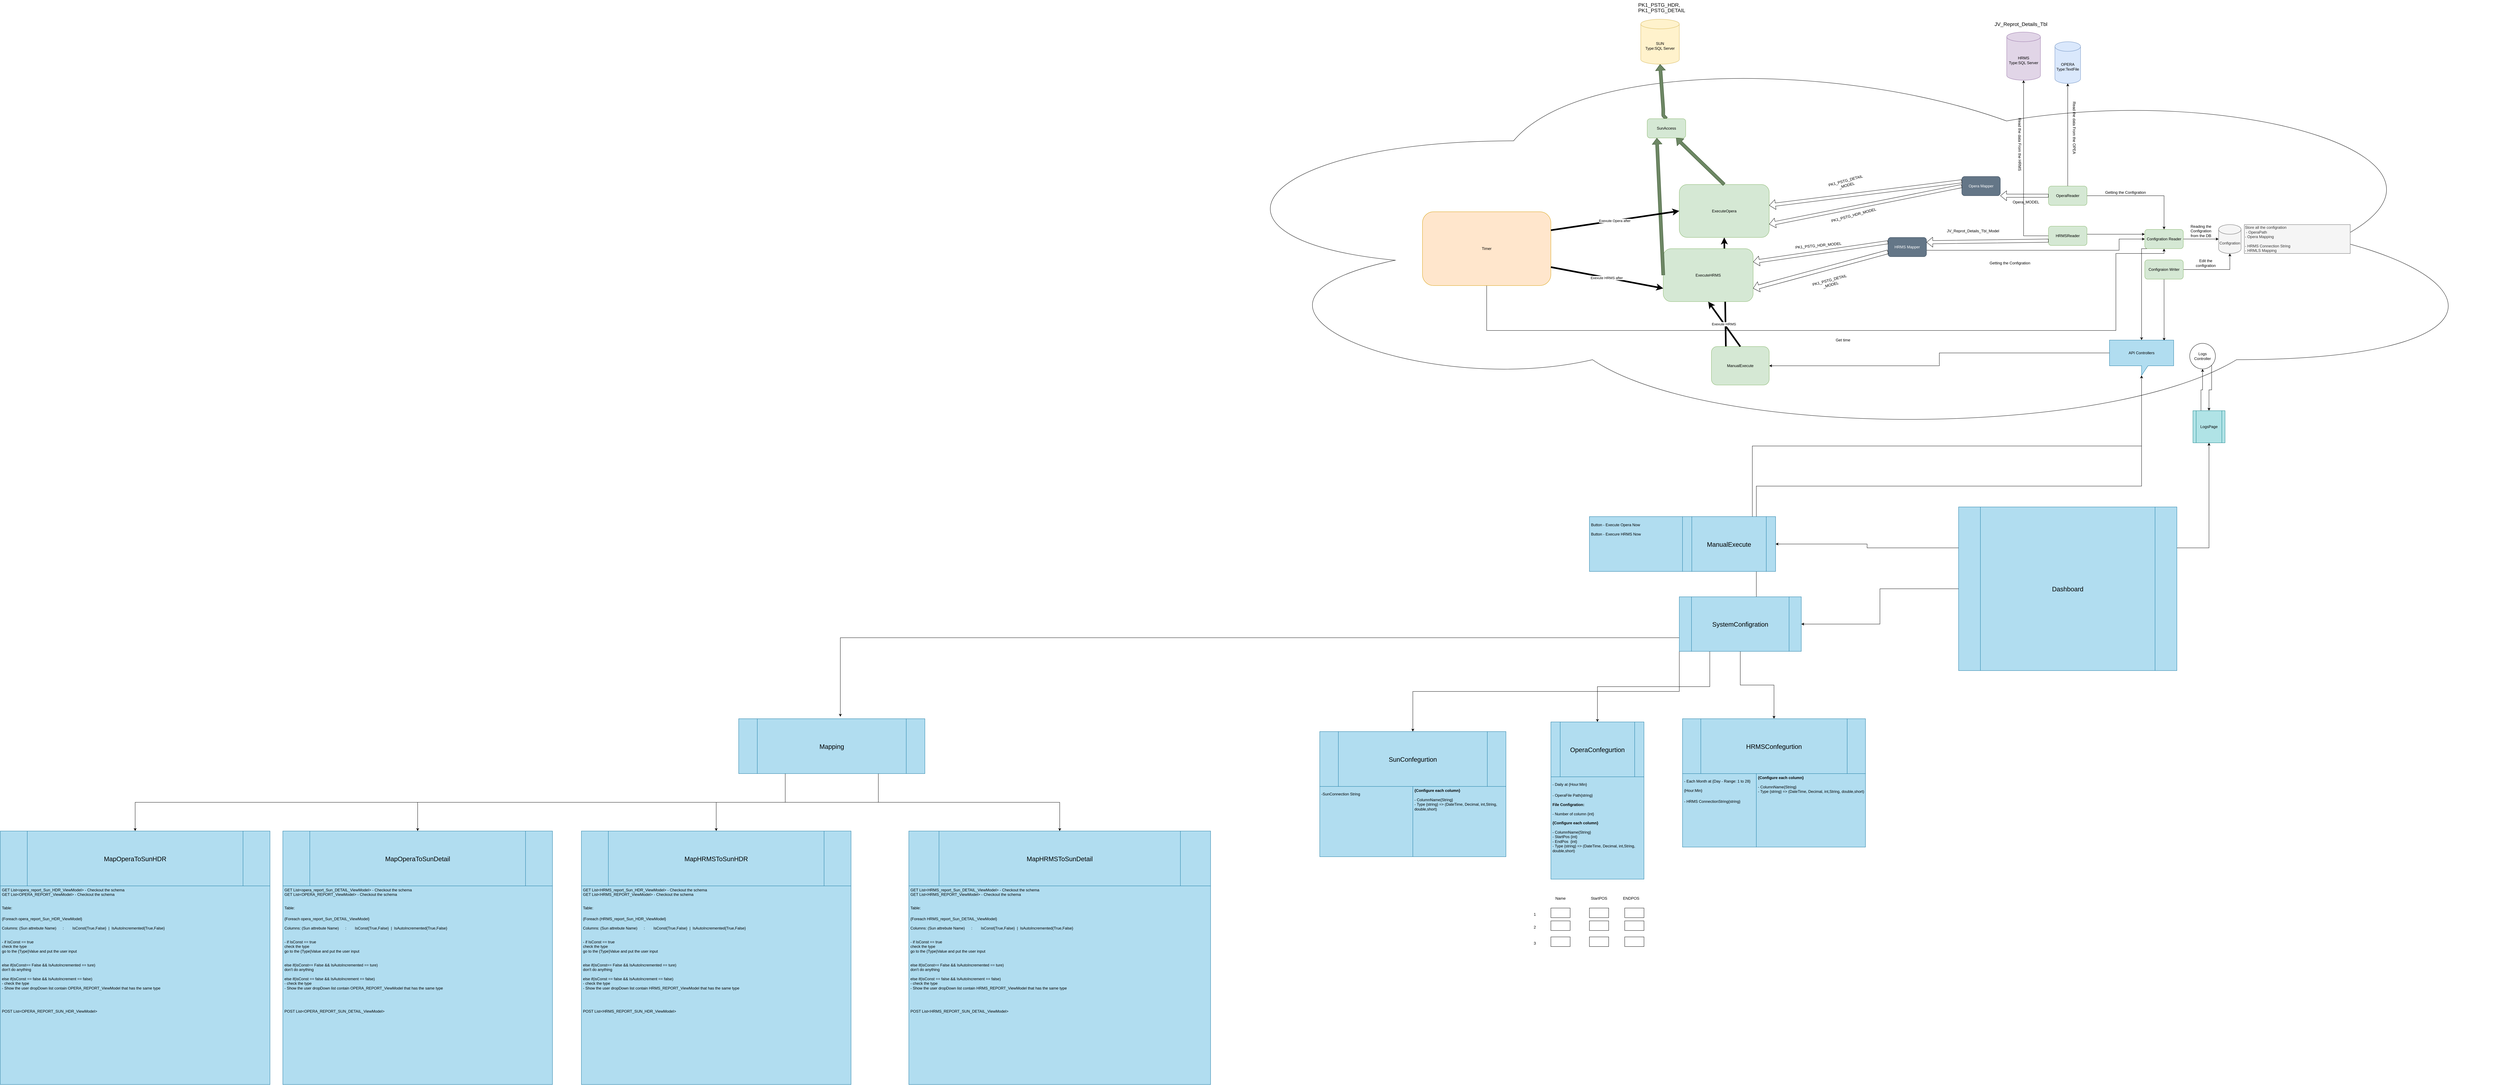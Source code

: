 <mxfile version="14.5.1" type="device"><diagram id="SkZ8xKbfMHvKanueeey8" name="Page-1"><mxGraphModel dx="11422" dy="5862" grid="1" gridSize="10" guides="1" tooltips="1" connect="1" arrows="1" fold="1" page="1" pageScale="1" pageWidth="5000" pageHeight="5000" math="0" shadow="0"><root><mxCell id="0"/><mxCell id="1" parent="0"/><mxCell id="gyoFnCKfVferiqmTyNsm-29" value="" style="ellipse;shape=cloud;whiteSpace=wrap;html=1;" parent="1" vertex="1"><mxGeometry x="-2150" y="-861" width="4095" height="1240" as="geometry"/></mxCell><mxCell id="gyoFnCKfVferiqmTyNsm-30" value="" style="endArrow=classic;html=1;strokeWidth=5;entryX=0.5;entryY=1;entryDx=0;entryDy=0;exitX=0.25;exitY=0;exitDx=0;exitDy=0;" parent="1" source="gyoFnCKfVferiqmTyNsm-91" target="gyoFnCKfVferiqmTyNsm-79" edge="1"><mxGeometry relative="1" as="geometry"><mxPoint x="-510" y="170" as="sourcePoint"/><mxPoint x="-560" y="30" as="targetPoint"/></mxGeometry></mxCell><mxCell id="gyoFnCKfVferiqmTyNsm-31" value="Exexute HRMS&amp;nbsp;" style="edgeLabel;resizable=0;html=1;align=center;verticalAlign=middle;" parent="gyoFnCKfVferiqmTyNsm-30" connectable="0" vertex="1"><mxGeometry relative="1" as="geometry"/></mxCell><mxCell id="gyoFnCKfVferiqmTyNsm-32" value="SUN&lt;br&gt;Type:SQL Server" style="shape=cylinder3;whiteSpace=wrap;html=1;boundedLbl=1;backgroundOutline=1;size=15;fillColor=#fff2cc;strokeColor=#d6b656;" parent="1" vertex="1"><mxGeometry x="-730" y="-930" width="120" height="140" as="geometry"/></mxCell><mxCell id="gyoFnCKfVferiqmTyNsm-33" value="OPERA&lt;br&gt;&lt;div style=&quot;text-align: left&quot;&gt;&lt;span&gt;Type:TextFile&lt;/span&gt;&lt;/div&gt;" style="shape=cylinder3;whiteSpace=wrap;html=1;boundedLbl=1;backgroundOutline=1;size=15;fillColor=#dae8fc;strokeColor=#6c8ebf;" parent="1" vertex="1"><mxGeometry x="560" y="-860" width="80" height="130" as="geometry"/></mxCell><mxCell id="gyoFnCKfVferiqmTyNsm-34" value="HRMS&lt;br&gt;&lt;div&gt;&lt;span&gt;Type:SQL Server&lt;/span&gt;&lt;/div&gt;" style="shape=cylinder3;whiteSpace=wrap;html=1;boundedLbl=1;backgroundOutline=1;size=15;fillColor=#e1d5e7;strokeColor=#9673a6;" parent="1" vertex="1"><mxGeometry x="410" y="-890" width="105" height="150" as="geometry"/></mxCell><mxCell id="gyoFnCKfVferiqmTyNsm-35" value="Configration" style="shape=cylinder3;whiteSpace=wrap;html=1;boundedLbl=1;backgroundOutline=1;size=15;fillColor=#f5f5f5;strokeColor=#666666;fontColor=#333333;" parent="1" vertex="1"><mxGeometry x="1070" y="-290" width="70" height="90" as="geometry"/></mxCell><mxCell id="gyoFnCKfVferiqmTyNsm-36" value="Store all the configration&lt;br&gt;&amp;nbsp;- OperaPath&lt;br&gt;- Opera Mapping&lt;br&gt;&lt;br&gt;- HRMS Connection String&lt;br&gt;- HRMLS Mapping&lt;br&gt;" style="text;html=1;strokeColor=#666666;fillColor=#f5f5f5;align=left;verticalAlign=middle;whiteSpace=wrap;rounded=0;fontColor=#333333;" parent="1" vertex="1"><mxGeometry x="1150" y="-290" width="330" height="90" as="geometry"/></mxCell><mxCell id="gyoFnCKfVferiqmTyNsm-37" value="Read the data From the OPEA&amp;nbsp;" style="text;html=1;strokeColor=none;fillColor=none;align=center;verticalAlign=middle;whiteSpace=wrap;rounded=0;rotation=90;" parent="1" vertex="1"><mxGeometry x="530" y="-600" width="180" height="20" as="geometry"/></mxCell><mxCell id="gyoFnCKfVferiqmTyNsm-38" value="Read the data From the HRMS" style="text;html=1;strokeColor=none;fillColor=none;align=center;verticalAlign=middle;whiteSpace=wrap;rounded=0;rotation=90;" parent="1" vertex="1"><mxGeometry x="310" y="-550" width="280" height="20" as="geometry"/></mxCell><mxCell id="gyoFnCKfVferiqmTyNsm-39" style="edgeStyle=orthogonalEdgeStyle;rounded=0;orthogonalLoop=1;jettySize=auto;html=1;exitX=0;exitY=0.5;exitDx=0;exitDy=0;" parent="1" source="gyoFnCKfVferiqmTyNsm-41" target="gyoFnCKfVferiqmTyNsm-33" edge="1"><mxGeometry relative="1" as="geometry"><Array as="points"><mxPoint x="540" y="-360"/></Array></mxGeometry></mxCell><mxCell id="gyoFnCKfVferiqmTyNsm-40" style="edgeStyle=orthogonalEdgeStyle;rounded=0;orthogonalLoop=1;jettySize=auto;html=1;exitX=1;exitY=0.5;exitDx=0;exitDy=0;" parent="1" source="gyoFnCKfVferiqmTyNsm-41" target="gyoFnCKfVferiqmTyNsm-45" edge="1"><mxGeometry relative="1" as="geometry"/></mxCell><mxCell id="gyoFnCKfVferiqmTyNsm-41" value="OperaReader" style="rounded=1;whiteSpace=wrap;html=1;fillColor=#d5e8d4;strokeColor=#82b366;" parent="1" vertex="1"><mxGeometry x="540" y="-410" width="120" height="60" as="geometry"/></mxCell><mxCell id="gyoFnCKfVferiqmTyNsm-42" value="Getting the Configration" style="text;html=1;strokeColor=none;fillColor=none;align=center;verticalAlign=middle;whiteSpace=wrap;rounded=0;" parent="1" vertex="1"><mxGeometry x="660" y="-400" width="240" height="20" as="geometry"/></mxCell><mxCell id="gyoFnCKfVferiqmTyNsm-43" style="edgeStyle=orthogonalEdgeStyle;rounded=0;orthogonalLoop=1;jettySize=auto;html=1;exitX=1;exitY=0.5;exitDx=0;exitDy=0;" parent="1" source="gyoFnCKfVferiqmTyNsm-45" target="gyoFnCKfVferiqmTyNsm-35" edge="1"><mxGeometry relative="1" as="geometry"/></mxCell><mxCell id="gyoFnCKfVferiqmTyNsm-44" style="edgeStyle=orthogonalEdgeStyle;rounded=0;orthogonalLoop=1;jettySize=auto;html=1;exitX=0.5;exitY=1;exitDx=0;exitDy=0;entryX=0.5;entryY=0;entryDx=0;entryDy=0;entryPerimeter=0;" parent="1" source="gyoFnCKfVferiqmTyNsm-45" target="gyoFnCKfVferiqmTyNsm-72" edge="1"><mxGeometry relative="1" as="geometry"><Array as="points"><mxPoint x="830" y="-215"/></Array></mxGeometry></mxCell><mxCell id="gyoFnCKfVferiqmTyNsm-45" value="Configration Reader" style="rounded=1;whiteSpace=wrap;html=1;fillColor=#d5e8d4;strokeColor=#82b366;" parent="1" vertex="1"><mxGeometry x="840" y="-275" width="120" height="60" as="geometry"/></mxCell><mxCell id="gyoFnCKfVferiqmTyNsm-46" value="Reading the Configration from the DB" style="text;html=1;strokeColor=none;fillColor=none;align=center;verticalAlign=middle;whiteSpace=wrap;rounded=0;" parent="1" vertex="1"><mxGeometry x="980" y="-280" width="70" height="20" as="geometry"/></mxCell><mxCell id="gyoFnCKfVferiqmTyNsm-47" style="edgeStyle=orthogonalEdgeStyle;rounded=0;orthogonalLoop=1;jettySize=auto;html=1;exitX=1;exitY=0.5;exitDx=0;exitDy=0;entryX=0.5;entryY=1;entryDx=0;entryDy=0;entryPerimeter=0;" parent="1" source="gyoFnCKfVferiqmTyNsm-49" target="gyoFnCKfVferiqmTyNsm-35" edge="1"><mxGeometry relative="1" as="geometry"/></mxCell><mxCell id="gyoFnCKfVferiqmTyNsm-48" style="edgeStyle=none;rounded=0;orthogonalLoop=1;jettySize=auto;html=1;exitX=0.5;exitY=1;exitDx=0;exitDy=0;entryX=0.851;entryY=0.017;entryDx=0;entryDy=0;entryPerimeter=0;" parent="1" source="gyoFnCKfVferiqmTyNsm-49" target="gyoFnCKfVferiqmTyNsm-72" edge="1"><mxGeometry relative="1" as="geometry"/></mxCell><mxCell id="gyoFnCKfVferiqmTyNsm-49" value="Configraion Writer" style="rounded=1;whiteSpace=wrap;html=1;fillColor=#d5e8d4;strokeColor=#82b366;" parent="1" vertex="1"><mxGeometry x="840" y="-180" width="120" height="60" as="geometry"/></mxCell><mxCell id="gyoFnCKfVferiqmTyNsm-50" value="Edit the configration" style="text;html=1;strokeColor=none;fillColor=none;align=center;verticalAlign=middle;whiteSpace=wrap;rounded=0;" parent="1" vertex="1"><mxGeometry x="1010" y="-180" width="40" height="20" as="geometry"/></mxCell><mxCell id="gyoFnCKfVferiqmTyNsm-51" style="edgeStyle=orthogonalEdgeStyle;rounded=0;orthogonalLoop=1;jettySize=auto;html=1;exitX=1;exitY=0.5;exitDx=0;exitDy=0;entryX=0;entryY=0.25;entryDx=0;entryDy=0;" parent="1" source="gyoFnCKfVferiqmTyNsm-53" target="gyoFnCKfVferiqmTyNsm-45" edge="1"><mxGeometry relative="1" as="geometry"><Array as="points"><mxPoint x="660" y="-260"/></Array></mxGeometry></mxCell><mxCell id="gyoFnCKfVferiqmTyNsm-52" style="edgeStyle=orthogonalEdgeStyle;rounded=0;orthogonalLoop=1;jettySize=auto;html=1;exitX=0;exitY=0.5;exitDx=0;exitDy=0;" parent="1" source="gyoFnCKfVferiqmTyNsm-53" target="gyoFnCKfVferiqmTyNsm-34" edge="1"><mxGeometry relative="1" as="geometry"/></mxCell><mxCell id="gyoFnCKfVferiqmTyNsm-53" value="HRMSReader" style="rounded=1;whiteSpace=wrap;html=1;fillColor=#d5e8d4;strokeColor=#82b366;" parent="1" vertex="1"><mxGeometry x="540" y="-285" width="120" height="60" as="geometry"/></mxCell><mxCell id="gyoFnCKfVferiqmTyNsm-54" value="" style="shape=flexArrow;endArrow=classic;html=1;exitX=0;exitY=0.75;exitDx=0;exitDy=0;entryX=1;entryY=0.25;entryDx=0;entryDy=0;" parent="1" source="gyoFnCKfVferiqmTyNsm-53" target="gyoFnCKfVferiqmTyNsm-56" edge="1"><mxGeometry width="50" height="50" relative="1" as="geometry"><mxPoint x="640" y="-20" as="sourcePoint"/><mxPoint x="290" y="-150" as="targetPoint"/></mxGeometry></mxCell><mxCell id="gyoFnCKfVferiqmTyNsm-55" style="edgeStyle=orthogonalEdgeStyle;rounded=0;orthogonalLoop=1;jettySize=auto;html=1;exitX=1;exitY=0.5;exitDx=0;exitDy=0;entryX=0;entryY=0.5;entryDx=0;entryDy=0;" parent="1" source="gyoFnCKfVferiqmTyNsm-56" target="gyoFnCKfVferiqmTyNsm-45" edge="1"><mxGeometry relative="1" as="geometry"><Array as="points"><mxPoint x="160" y="-210"/><mxPoint x="760" y="-210"/><mxPoint x="760" y="-245"/></Array></mxGeometry></mxCell><mxCell id="gyoFnCKfVferiqmTyNsm-56" value="HRMS Mapper" style="rounded=1;whiteSpace=wrap;html=1;fillColor=#647687;strokeColor=#314354;fontColor=#ffffff;" parent="1" vertex="1"><mxGeometry x="40" y="-250" width="120" height="60" as="geometry"/></mxCell><mxCell id="gyoFnCKfVferiqmTyNsm-57" value="" style="shape=flexArrow;endArrow=classic;html=1;exitX=0;exitY=0.5;exitDx=0;exitDy=0;entryX=1;entryY=1;entryDx=0;entryDy=0;" parent="1" source="gyoFnCKfVferiqmTyNsm-41" target="gyoFnCKfVferiqmTyNsm-64" edge="1"><mxGeometry width="50" height="50" relative="1" as="geometry"><mxPoint x="370" y="-70" as="sourcePoint"/><mxPoint x="390" y="-680" as="targetPoint"/></mxGeometry></mxCell><mxCell id="gyoFnCKfVferiqmTyNsm-58" value="&lt;span style=&quot;line-height: 107% ; font-family: &amp;#34;calibri&amp;#34; , sans-serif&quot;&gt;&lt;font style=&quot;font-size: 12px&quot;&gt;JV_Reprot_Details_Tbl_Model&lt;/font&gt;&lt;/span&gt;" style="text;html=1;strokeColor=none;fillColor=none;align=center;verticalAlign=middle;whiteSpace=wrap;rounded=0;rotation=0;" parent="1" vertex="1"><mxGeometry x="210" y="-280" width="190" height="20" as="geometry"/></mxCell><mxCell id="gyoFnCKfVferiqmTyNsm-59" value="Getting the Configration" style="text;html=1;strokeColor=none;fillColor=none;align=center;verticalAlign=middle;whiteSpace=wrap;rounded=0;" parent="1" vertex="1"><mxGeometry x="300" y="-180" width="240" height="20" as="geometry"/></mxCell><mxCell id="gyoFnCKfVferiqmTyNsm-60" value="&lt;span style=&quot;line-height: 107% ; font-family: &amp;#34;calibri&amp;#34; , sans-serif&quot;&gt;&lt;font style=&quot;font-size: 12px&quot;&gt;PK1_PSTG_HDR_MODEL&amp;nbsp;&lt;/font&gt;&lt;/span&gt;" style="text;html=1;strokeColor=none;fillColor=none;align=center;verticalAlign=middle;whiteSpace=wrap;rounded=0;rotation=-5;" parent="1" vertex="1"><mxGeometry x="-240" y="-235" width="130" height="20" as="geometry"/></mxCell><mxCell id="gyoFnCKfVferiqmTyNsm-61" value="" style="shape=flexArrow;endArrow=classic;html=1;exitX=0;exitY=0.25;exitDx=0;exitDy=0;entryX=1;entryY=0.25;entryDx=0;entryDy=0;" parent="1" source="gyoFnCKfVferiqmTyNsm-56" target="gyoFnCKfVferiqmTyNsm-82" edge="1"><mxGeometry width="50" height="50" relative="1" as="geometry"><mxPoint x="70" y="-90" as="sourcePoint"/><mxPoint x="-300" y="-206.239" as="targetPoint"/></mxGeometry></mxCell><mxCell id="gyoFnCKfVferiqmTyNsm-62" value="" style="shape=flexArrow;endArrow=classic;html=1;width=12;endSize=5.67;exitX=0;exitY=0.75;exitDx=0;exitDy=0;entryX=1;entryY=0.75;entryDx=0;entryDy=0;" parent="1" source="gyoFnCKfVferiqmTyNsm-56" target="gyoFnCKfVferiqmTyNsm-82" edge="1"><mxGeometry width="50" height="50" relative="1" as="geometry"><mxPoint x="-10" y="-100" as="sourcePoint"/><mxPoint x="-300" y="-90" as="targetPoint"/></mxGeometry></mxCell><mxCell id="gyoFnCKfVferiqmTyNsm-63" value="&lt;span style=&quot;line-height: 107% ; font-family: &amp;#34;calibri&amp;#34; , sans-serif&quot;&gt;PK1_PSTG_DETAIL _MODEL&lt;/span&gt;" style="text;html=1;strokeColor=none;fillColor=none;align=center;verticalAlign=middle;whiteSpace=wrap;rounded=0;rotation=-15;" parent="1" vertex="1"><mxGeometry x="-210" y="-120" width="140" height="20" as="geometry"/></mxCell><mxCell id="gyoFnCKfVferiqmTyNsm-64" value="Opera Mapper" style="rounded=1;whiteSpace=wrap;html=1;fillColor=#647687;strokeColor=#314354;fontColor=#ffffff;" parent="1" vertex="1"><mxGeometry x="270" y="-440" width="120" height="60" as="geometry"/></mxCell><mxCell id="gyoFnCKfVferiqmTyNsm-65" value="Opera_MODEL" style="text;html=1;strokeColor=none;fillColor=none;align=center;verticalAlign=middle;whiteSpace=wrap;rounded=0;" parent="1" vertex="1"><mxGeometry x="425" y="-370" width="90" height="20" as="geometry"/></mxCell><mxCell id="gyoFnCKfVferiqmTyNsm-66" value="" style="shape=flexArrow;endArrow=classic;html=1;exitX=0;exitY=0.5;exitDx=0;exitDy=0;entryX=1;entryY=0.75;entryDx=0;entryDy=0;" parent="1" source="gyoFnCKfVferiqmTyNsm-64" target="gyoFnCKfVferiqmTyNsm-79" edge="1"><mxGeometry width="50" height="50" relative="1" as="geometry"><mxPoint x="325" y="-558.12" as="sourcePoint"/><mxPoint x="-300" y="-250" as="targetPoint"/></mxGeometry></mxCell><mxCell id="gyoFnCKfVferiqmTyNsm-67" value="&lt;span style=&quot;line-height: 107% ; font-family: &amp;#34;calibri&amp;#34; , sans-serif&quot;&gt;&lt;font style=&quot;font-size: 12px&quot;&gt;PK1_PSTG_HDR_MODEL&amp;nbsp;&lt;/font&gt;&lt;/span&gt;" style="text;html=1;strokeColor=none;fillColor=none;align=center;verticalAlign=middle;whiteSpace=wrap;rounded=0;rotation=-15;" parent="1" vertex="1"><mxGeometry x="-130" y="-330" width="130" height="20" as="geometry"/></mxCell><mxCell id="gyoFnCKfVferiqmTyNsm-68" value="" style="endArrow=classic;html=1;exitX=0;exitY=0.25;exitDx=0;exitDy=0;shape=flexArrow;" parent="1" source="gyoFnCKfVferiqmTyNsm-64" target="gyoFnCKfVferiqmTyNsm-79" edge="1"><mxGeometry width="50" height="50" relative="1" as="geometry"><mxPoint x="340" y="-615" as="sourcePoint"/><mxPoint x="-300" y="-334.24" as="targetPoint"/></mxGeometry></mxCell><mxCell id="gyoFnCKfVferiqmTyNsm-69" value="&lt;span style=&quot;line-height: 107% ; font-family: &amp;#34;calibri&amp;#34; , sans-serif&quot;&gt;PK1_PSTG_DETAIL _MODEL&lt;/span&gt;" style="text;html=1;strokeColor=none;fillColor=none;align=center;verticalAlign=middle;whiteSpace=wrap;rounded=0;rotation=-15;" parent="1" vertex="1"><mxGeometry x="-160" y="-430" width="140" height="20" as="geometry"/></mxCell><mxCell id="gyoFnCKfVferiqmTyNsm-70" value="" style="shape=flexArrow;endArrow=classic;html=1;fillColor=#6d8764;strokeColor=#3A5431;entryX=0.5;entryY=1;entryDx=0;entryDy=0;entryPerimeter=0;exitX=0.5;exitY=0;exitDx=0;exitDy=0;" parent="1" source="gyoFnCKfVferiqmTyNsm-80" target="gyoFnCKfVferiqmTyNsm-32" edge="1"><mxGeometry width="50" height="50" relative="1" as="geometry"><mxPoint x="-620" y="-640" as="sourcePoint"/><mxPoint x="-870" y="-420" as="targetPoint"/><Array as="points"><mxPoint x="-660" y="-630"/><mxPoint x="-660" y="-650"/></Array></mxGeometry></mxCell><mxCell id="gyoFnCKfVferiqmTyNsm-71" style="edgeStyle=orthogonalEdgeStyle;rounded=0;orthogonalLoop=1;jettySize=auto;html=1;exitX=0;exitY=0;exitDx=0;exitDy=40;exitPerimeter=0;entryX=1;entryY=0.5;entryDx=0;entryDy=0;" parent="1" source="gyoFnCKfVferiqmTyNsm-72" target="gyoFnCKfVferiqmTyNsm-91" edge="1"><mxGeometry relative="1" as="geometry"/></mxCell><mxCell id="gyoFnCKfVferiqmTyNsm-72" value="API Controllers" style="shape=callout;whiteSpace=wrap;html=1;perimeter=calloutPerimeter;fillColor=#b1ddf0;strokeColor=#10739e;" parent="1" vertex="1"><mxGeometry x="730" y="70" width="200" height="110" as="geometry"/></mxCell><mxCell id="gyoFnCKfVferiqmTyNsm-73" style="edgeStyle=orthogonalEdgeStyle;rounded=0;orthogonalLoop=1;jettySize=auto;html=1;exitX=0.25;exitY=0;exitDx=0;exitDy=0;entryX=0.5;entryY=1;entryDx=0;entryDy=0;" parent="1" source="gyoFnCKfVferiqmTyNsm-74" target="gyoFnCKfVferiqmTyNsm-76" edge="1"><mxGeometry relative="1" as="geometry"/></mxCell><mxCell id="gyoFnCKfVferiqmTyNsm-74" value="LogsPage" style="shape=process;whiteSpace=wrap;html=1;backgroundOutline=1;fillColor=#b0e3e6;strokeColor=#0e8088;" parent="1" vertex="1"><mxGeometry x="990" y="290" width="100" height="100" as="geometry"/></mxCell><mxCell id="gyoFnCKfVferiqmTyNsm-75" style="edgeStyle=orthogonalEdgeStyle;rounded=0;orthogonalLoop=1;jettySize=auto;html=1;exitX=1;exitY=1;exitDx=0;exitDy=0;" parent="1" source="gyoFnCKfVferiqmTyNsm-76" target="gyoFnCKfVferiqmTyNsm-74" edge="1"><mxGeometry relative="1" as="geometry"/></mxCell><mxCell id="gyoFnCKfVferiqmTyNsm-76" value="Logs Controller" style="ellipse;whiteSpace=wrap;html=1;aspect=fixed;" parent="1" vertex="1"><mxGeometry x="980" y="80" width="80" height="80" as="geometry"/></mxCell><mxCell id="gyoFnCKfVferiqmTyNsm-77" style="edgeStyle=orthogonalEdgeStyle;rounded=0;orthogonalLoop=1;jettySize=auto;html=1;exitX=0.5;exitY=1;exitDx=0;exitDy=0;entryX=0.5;entryY=1;entryDx=0;entryDy=0;" parent="1" source="gyoFnCKfVferiqmTyNsm-78" target="gyoFnCKfVferiqmTyNsm-45" edge="1"><mxGeometry relative="1" as="geometry"><Array as="points"><mxPoint x="-1210" y="40"/><mxPoint x="750" y="40"/><mxPoint x="750" y="-200"/><mxPoint x="900" y="-200"/></Array></mxGeometry></mxCell><mxCell id="gyoFnCKfVferiqmTyNsm-78" value="Timer" style="rounded=1;whiteSpace=wrap;html=1;fillColor=#ffe6cc;strokeColor=#d79b00;" parent="1" vertex="1"><mxGeometry x="-1410" y="-330" width="400" height="230" as="geometry"/></mxCell><mxCell id="gyoFnCKfVferiqmTyNsm-79" value="ExecuteOpera" style="rounded=1;whiteSpace=wrap;html=1;fillColor=#d5e8d4;strokeColor=#82b366;" parent="1" vertex="1"><mxGeometry x="-610" y="-415" width="280" height="165" as="geometry"/></mxCell><mxCell id="gyoFnCKfVferiqmTyNsm-80" value="SunAccess" style="rounded=1;whiteSpace=wrap;html=1;fillColor=#d5e8d4;strokeColor=#82b366;" parent="1" vertex="1"><mxGeometry x="-710" y="-620" width="120" height="60" as="geometry"/></mxCell><mxCell id="gyoFnCKfVferiqmTyNsm-81" value="" style="shape=flexArrow;endArrow=classic;html=1;fillColor=#6d8764;strokeColor=#3A5431;entryX=0.75;entryY=1;entryDx=0;entryDy=0;exitX=0.5;exitY=0;exitDx=0;exitDy=0;" parent="1" source="gyoFnCKfVferiqmTyNsm-79" target="gyoFnCKfVferiqmTyNsm-80" edge="1"><mxGeometry width="50" height="50" relative="1" as="geometry"><mxPoint x="-500" y="-430" as="sourcePoint"/><mxPoint x="-500" y="-600" as="targetPoint"/></mxGeometry></mxCell><mxCell id="gyoFnCKfVferiqmTyNsm-82" value="ExecuteHRMS" style="rounded=1;whiteSpace=wrap;html=1;fillColor=#d5e8d4;strokeColor=#82b366;" parent="1" vertex="1"><mxGeometry x="-660" y="-215" width="280" height="165" as="geometry"/></mxCell><mxCell id="gyoFnCKfVferiqmTyNsm-83" value="" style="shape=flexArrow;endArrow=classic;html=1;fillColor=#6d8764;strokeColor=#3A5431;entryX=0.25;entryY=1;entryDx=0;entryDy=0;exitX=0;exitY=0.5;exitDx=0;exitDy=0;" parent="1" source="gyoFnCKfVferiqmTyNsm-82" target="gyoFnCKfVferiqmTyNsm-80" edge="1"><mxGeometry width="50" height="50" relative="1" as="geometry"><mxPoint x="-610" y="-150" as="sourcePoint"/><mxPoint x="-760" y="-295" as="targetPoint"/></mxGeometry></mxCell><mxCell id="gyoFnCKfVferiqmTyNsm-84" value="" style="endArrow=classic;html=1;strokeWidth=5;entryX=0;entryY=0.5;entryDx=0;entryDy=0;exitX=1;exitY=0.25;exitDx=0;exitDy=0;" parent="1" source="gyoFnCKfVferiqmTyNsm-78" target="gyoFnCKfVferiqmTyNsm-79" edge="1"><mxGeometry relative="1" as="geometry"><mxPoint x="-880" y="-240" as="sourcePoint"/><mxPoint x="-780" y="-240" as="targetPoint"/></mxGeometry></mxCell><mxCell id="gyoFnCKfVferiqmTyNsm-85" value="Exexute Opera after&amp;nbsp;" style="edgeLabel;resizable=0;html=1;align=center;verticalAlign=middle;" parent="gyoFnCKfVferiqmTyNsm-84" connectable="0" vertex="1"><mxGeometry relative="1" as="geometry"/></mxCell><mxCell id="gyoFnCKfVferiqmTyNsm-86" value="" style="endArrow=classic;html=1;strokeWidth=5;entryX=0;entryY=0.75;entryDx=0;entryDy=0;exitX=1;exitY=0.75;exitDx=0;exitDy=0;" parent="1" source="gyoFnCKfVferiqmTyNsm-78" target="gyoFnCKfVferiqmTyNsm-82" edge="1"><mxGeometry relative="1" as="geometry"><mxPoint x="-1020" y="-190" as="sourcePoint"/><mxPoint x="-620.0" y="-172.5" as="targetPoint"/></mxGeometry></mxCell><mxCell id="gyoFnCKfVferiqmTyNsm-87" value="Exexute HRMS after&amp;nbsp;" style="edgeLabel;resizable=0;html=1;align=center;verticalAlign=middle;" parent="gyoFnCKfVferiqmTyNsm-86" connectable="0" vertex="1"><mxGeometry relative="1" as="geometry"/></mxCell><mxCell id="5uANZd_QHqIU4_mtOagt-2" style="edgeStyle=orthogonalEdgeStyle;rounded=0;orthogonalLoop=1;jettySize=auto;html=1;exitX=1;exitY=0.25;exitDx=0;exitDy=0;entryX=0.5;entryY=1;entryDx=0;entryDy=0;" parent="1" source="gyoFnCKfVferiqmTyNsm-89" target="gyoFnCKfVferiqmTyNsm-74" edge="1"><mxGeometry relative="1" as="geometry"/></mxCell><mxCell id="5uANZd_QHqIU4_mtOagt-3" style="edgeStyle=orthogonalEdgeStyle;rounded=0;orthogonalLoop=1;jettySize=auto;html=1;exitX=0;exitY=0.5;exitDx=0;exitDy=0;entryX=1;entryY=0.5;entryDx=0;entryDy=0;" parent="1" source="gyoFnCKfVferiqmTyNsm-89" target="5uANZd_QHqIU4_mtOagt-1" edge="1"><mxGeometry relative="1" as="geometry"/></mxCell><mxCell id="5uANZd_QHqIU4_mtOagt-5" style="edgeStyle=orthogonalEdgeStyle;rounded=0;orthogonalLoop=1;jettySize=auto;html=1;exitX=0;exitY=0.25;exitDx=0;exitDy=0;" parent="1" source="gyoFnCKfVferiqmTyNsm-89" target="5uANZd_QHqIU4_mtOagt-6" edge="1"><mxGeometry relative="1" as="geometry"><mxPoint x="-270" y="680" as="targetPoint"/></mxGeometry></mxCell><mxCell id="gyoFnCKfVferiqmTyNsm-89" value="&lt;font style=&quot;font-size: 20px&quot;&gt;Dashboard&lt;/font&gt;" style="shape=process;whiteSpace=wrap;html=1;backgroundOutline=1;fillColor=#b1ddf0;strokeColor=#10739e;" parent="1" vertex="1"><mxGeometry x="260" y="590" width="680" height="510" as="geometry"/></mxCell><mxCell id="gyoFnCKfVferiqmTyNsm-90" style="edgeStyle=orthogonalEdgeStyle;rounded=0;jumpSize=8;orthogonalLoop=1;jettySize=auto;html=1;exitX=0.5;exitY=1;exitDx=0;exitDy=0;strokeWidth=5;" parent="1" edge="1"><mxGeometry relative="1" as="geometry"><mxPoint x="-535" y="-760" as="sourcePoint"/><mxPoint x="-535" y="-760" as="targetPoint"/></mxGeometry></mxCell><mxCell id="gyoFnCKfVferiqmTyNsm-91" value="ManualExecute" style="rounded=1;whiteSpace=wrap;html=1;fillColor=#d5e8d4;strokeColor=#82b366;" parent="1" vertex="1"><mxGeometry x="-510" y="90" width="180" height="120" as="geometry"/></mxCell><mxCell id="gyoFnCKfVferiqmTyNsm-92" value="&lt;font face=&quot;calibri, sans-serif&quot;&gt;Get time&lt;br&gt;&lt;/font&gt;" style="text;html=1;strokeColor=none;fillColor=none;align=center;verticalAlign=middle;whiteSpace=wrap;rounded=0;rotation=0;" parent="1" vertex="1"><mxGeometry x="-170" y="60" width="140" height="20" as="geometry"/></mxCell><mxCell id="gyoFnCKfVferiqmTyNsm-93" value="" style="endArrow=classic;html=1;strokeWidth=5;entryX=0.5;entryY=1;entryDx=0;entryDy=0;exitX=0.5;exitY=0;exitDx=0;exitDy=0;" parent="1" source="gyoFnCKfVferiqmTyNsm-91" target="gyoFnCKfVferiqmTyNsm-82" edge="1"><mxGeometry relative="1" as="geometry"><mxPoint x="-800" y="40" as="sourcePoint"/><mxPoint x="-450" y="106.25" as="targetPoint"/></mxGeometry></mxCell><mxCell id="gyoFnCKfVferiqmTyNsm-94" value="Exexute HRMS&amp;nbsp;" style="edgeLabel;resizable=0;html=1;align=center;verticalAlign=middle;" parent="gyoFnCKfVferiqmTyNsm-93" connectable="0" vertex="1"><mxGeometry relative="1" as="geometry"/></mxCell><mxCell id="gyoFnCKfVferiqmTyNsm-155" value="&lt;span style=&quot;font-size: 12.0pt ; line-height: 107% ; font-family: &amp;quot;calibri&amp;quot; , sans-serif&quot;&gt;JV_Reprot_Details_Tbl&lt;/span&gt;" style="text;whiteSpace=wrap;html=1;" parent="1" vertex="1"><mxGeometry x="370" y="-930" width="170" height="30" as="geometry"/></mxCell><mxCell id="gyoFnCKfVferiqmTyNsm-156" value="&lt;span style=&quot;font-size: 12.0pt ; line-height: 107% ; font-family: &amp;quot;calibri&amp;quot; , sans-serif&quot;&gt;PK1_PSTG_HDR,&#10;PK1_PSTG_DETAIL&lt;/span&gt;" style="text;whiteSpace=wrap;html=1;" parent="1" vertex="1"><mxGeometry x="-740" y="-990" width="140" height="50" as="geometry"/></mxCell><mxCell id="5uANZd_QHqIU4_mtOagt-7" style="edgeStyle=orthogonalEdgeStyle;rounded=0;orthogonalLoop=1;jettySize=auto;html=1;exitX=0.25;exitY=1;exitDx=0;exitDy=0;entryX=0.5;entryY=0;entryDx=0;entryDy=0;" parent="1" source="5uANZd_QHqIU4_mtOagt-1" target="5uANZd_QHqIU4_mtOagt-8" edge="1"><mxGeometry relative="1" as="geometry"><mxPoint x="-840" y="1160" as="targetPoint"/></mxGeometry></mxCell><mxCell id="5uANZd_QHqIU4_mtOagt-10" style="edgeStyle=orthogonalEdgeStyle;rounded=0;orthogonalLoop=1;jettySize=auto;html=1;exitX=0.5;exitY=1;exitDx=0;exitDy=0;" parent="1" source="5uANZd_QHqIU4_mtOagt-1" target="5uANZd_QHqIU4_mtOagt-9" edge="1"><mxGeometry relative="1" as="geometry"/></mxCell><mxCell id="5uANZd_QHqIU4_mtOagt-16" style="edgeStyle=orthogonalEdgeStyle;rounded=0;orthogonalLoop=1;jettySize=auto;html=1;exitX=0.75;exitY=0;exitDx=0;exitDy=0;" parent="1" source="5uANZd_QHqIU4_mtOagt-1" edge="1"><mxGeometry relative="1" as="geometry"><mxPoint x="830" y="180" as="targetPoint"/><Array as="points"><mxPoint x="-370" y="870"/><mxPoint x="-370" y="525"/><mxPoint x="830" y="525"/></Array></mxGeometry></mxCell><mxCell id="I03o4cCAvrZlsz8S53Eq-2" style="edgeStyle=orthogonalEdgeStyle;rounded=0;orthogonalLoop=1;jettySize=auto;html=1;exitX=0;exitY=1;exitDx=0;exitDy=0;entryX=0.5;entryY=0;entryDx=0;entryDy=0;" parent="1" source="5uANZd_QHqIU4_mtOagt-1" target="I03o4cCAvrZlsz8S53Eq-1" edge="1"><mxGeometry relative="1" as="geometry"/></mxCell><mxCell id="NhqJJwPd2hJypzERFF24-8" style="edgeStyle=orthogonalEdgeStyle;rounded=0;orthogonalLoop=1;jettySize=auto;html=1;exitX=0;exitY=0.75;exitDx=0;exitDy=0;entryX=0.546;entryY=-0.037;entryDx=0;entryDy=0;entryPerimeter=0;" edge="1" parent="1" source="5uANZd_QHqIU4_mtOagt-1" target="NhqJJwPd2hJypzERFF24-3"><mxGeometry relative="1" as="geometry"/></mxCell><mxCell id="5uANZd_QHqIU4_mtOagt-1" value="&lt;font style=&quot;font-size: 20px&quot;&gt;SystemConfigration&lt;/font&gt;" style="shape=process;whiteSpace=wrap;html=1;backgroundOutline=1;fillColor=#b1ddf0;strokeColor=#10739e;" parent="1" vertex="1"><mxGeometry x="-610" y="870" width="380" height="170" as="geometry"/></mxCell><mxCell id="5uANZd_QHqIU4_mtOagt-15" style="edgeStyle=orthogonalEdgeStyle;rounded=0;orthogonalLoop=1;jettySize=auto;html=1;exitX=0.75;exitY=0;exitDx=0;exitDy=0;entryX=0;entryY=0;entryDx=100;entryDy=110;entryPerimeter=0;" parent="1" source="5uANZd_QHqIU4_mtOagt-6" target="gyoFnCKfVferiqmTyNsm-72" edge="1"><mxGeometry relative="1" as="geometry"/></mxCell><mxCell id="5uANZd_QHqIU4_mtOagt-6" value="&lt;font style=&quot;font-size: 20px&quot;&gt;ManualExecute&lt;/font&gt;" style="shape=process;whiteSpace=wrap;html=1;backgroundOutline=1;fillColor=#b1ddf0;strokeColor=#10739e;" parent="1" vertex="1"><mxGeometry x="-600" y="620" width="290" height="171" as="geometry"/></mxCell><mxCell id="5uANZd_QHqIU4_mtOagt-8" value="&lt;font style=&quot;font-size: 20px&quot;&gt;OperaConfegurtion&lt;/font&gt;" style="shape=process;whiteSpace=wrap;html=1;backgroundOutline=1;fillColor=#b1ddf0;strokeColor=#10739e;" parent="1" vertex="1"><mxGeometry x="-1010" y="1260" width="290" height="171" as="geometry"/></mxCell><mxCell id="5uANZd_QHqIU4_mtOagt-9" value="&lt;font style=&quot;font-size: 20px&quot;&gt;HRMSConfegurtion&lt;/font&gt;" style="shape=process;whiteSpace=wrap;html=1;backgroundOutline=1;fillColor=#b1ddf0;strokeColor=#10739e;" parent="1" vertex="1"><mxGeometry x="-600" y="1250" width="570" height="171" as="geometry"/></mxCell><mxCell id="5uANZd_QHqIU4_mtOagt-12" value="&lt;h1&gt;&lt;span style=&quot;font-size: 12px ; font-weight: normal&quot;&gt;- Daily at {Hour:Min}&amp;nbsp;&lt;/span&gt;&lt;br&gt;&lt;/h1&gt;&lt;div&gt;&lt;span style=&quot;font-size: 12px ; font-weight: normal&quot;&gt;- OperaFile Path{string}&lt;/span&gt;&lt;/div&gt;&lt;div&gt;&lt;br&gt;&lt;/div&gt;&lt;div&gt;&lt;b&gt;File Configration:&lt;/b&gt;&lt;/div&gt;&lt;div&gt;&lt;b&gt;&lt;br&gt;&lt;/b&gt;&lt;/div&gt;&lt;div&gt;- Number of column {int}&lt;/div&gt;&lt;div&gt;&lt;br&gt;&lt;/div&gt;&lt;div&gt;&lt;b&gt;{Configure each column}&lt;/b&gt;&lt;/div&gt;&lt;div&gt;&lt;b&gt;&lt;br&gt;&lt;/b&gt;&lt;/div&gt;&lt;div&gt;- ColumnName{String}&lt;/div&gt;&lt;div&gt;- StartPos {int}&lt;/div&gt;&lt;div&gt;- EndPos&amp;nbsp; {int}&lt;/div&gt;- Type {string} =&amp;gt; (DateTime, Decimal, int,String, double,short)" style="text;html=1;strokeColor=#10739e;fillColor=#b1ddf0;spacing=5;spacingTop=-20;whiteSpace=wrap;overflow=hidden;rounded=0;" parent="1" vertex="1"><mxGeometry x="-1010" y="1431" width="290" height="319" as="geometry"/></mxCell><mxCell id="5uANZd_QHqIU4_mtOagt-13" value="&lt;h1&gt;&lt;span style=&quot;font-size: 12px ; font-weight: normal&quot;&gt;- Each Month at {Day - Range: 1 to 28} {Hour:Min}&lt;/span&gt;&lt;br&gt;&lt;/h1&gt;&lt;div&gt;&lt;span style=&quot;font-size: 12px ; font-weight: normal&quot;&gt;- HRMS ConnectionString{string}&lt;/span&gt;&lt;/div&gt;&lt;div&gt;&lt;br&gt;&lt;/div&gt;&lt;div&gt;&lt;br&gt;&lt;/div&gt;" style="text;html=1;strokeColor=#10739e;fillColor=#b1ddf0;spacing=5;spacingTop=-20;whiteSpace=wrap;overflow=hidden;rounded=0;" parent="1" vertex="1"><mxGeometry x="-600" y="1421" width="230" height="229" as="geometry"/></mxCell><mxCell id="5uANZd_QHqIU4_mtOagt-14" value="&lt;br&gt;&lt;br&gt;Button - Execute Opera Now&lt;br&gt;&lt;br&gt;Button - Execure HRMS Now" style="text;html=1;strokeColor=#10739e;fillColor=#b1ddf0;spacing=5;spacingTop=-20;whiteSpace=wrap;overflow=hidden;rounded=0;" parent="1" vertex="1"><mxGeometry x="-890" y="620" width="290" height="171" as="geometry"/></mxCell><mxCell id="5uANZd_QHqIU4_mtOagt-18" value="Name" style="text;html=1;strokeColor=none;fillColor=none;align=center;verticalAlign=middle;whiteSpace=wrap;rounded=0;" parent="1" vertex="1"><mxGeometry x="-1000" y="1800" width="40" height="20" as="geometry"/></mxCell><mxCell id="5uANZd_QHqIU4_mtOagt-19" value="StartPOS" style="text;html=1;strokeColor=none;fillColor=none;align=center;verticalAlign=middle;whiteSpace=wrap;rounded=0;" parent="1" vertex="1"><mxGeometry x="-880" y="1800" width="40" height="20" as="geometry"/></mxCell><mxCell id="5uANZd_QHqIU4_mtOagt-20" value="ENDPOS" style="text;html=1;strokeColor=none;fillColor=none;align=center;verticalAlign=middle;whiteSpace=wrap;rounded=0;" parent="1" vertex="1"><mxGeometry x="-780" y="1800" width="40" height="20" as="geometry"/></mxCell><mxCell id="5uANZd_QHqIU4_mtOagt-21" value="" style="rounded=0;whiteSpace=wrap;html=1;" parent="1" vertex="1"><mxGeometry x="-1010" y="1840" width="60" height="30" as="geometry"/></mxCell><mxCell id="5uANZd_QHqIU4_mtOagt-22" value="" style="rounded=0;whiteSpace=wrap;html=1;" parent="1" vertex="1"><mxGeometry x="-890" y="1840" width="60" height="30" as="geometry"/></mxCell><mxCell id="5uANZd_QHqIU4_mtOagt-23" value="" style="rounded=0;whiteSpace=wrap;html=1;" parent="1" vertex="1"><mxGeometry x="-780" y="1840" width="60" height="30" as="geometry"/></mxCell><mxCell id="5uANZd_QHqIU4_mtOagt-24" value="1" style="text;html=1;strokeColor=none;fillColor=none;align=center;verticalAlign=middle;whiteSpace=wrap;rounded=0;" parent="1" vertex="1"><mxGeometry x="-1080" y="1850" width="40" height="20" as="geometry"/></mxCell><mxCell id="5uANZd_QHqIU4_mtOagt-25" value="" style="rounded=0;whiteSpace=wrap;html=1;" parent="1" vertex="1"><mxGeometry x="-1010" y="1880" width="60" height="30" as="geometry"/></mxCell><mxCell id="5uANZd_QHqIU4_mtOagt-26" value="" style="rounded=0;whiteSpace=wrap;html=1;" parent="1" vertex="1"><mxGeometry x="-890" y="1880" width="60" height="30" as="geometry"/></mxCell><mxCell id="5uANZd_QHqIU4_mtOagt-27" value="" style="rounded=0;whiteSpace=wrap;html=1;" parent="1" vertex="1"><mxGeometry x="-780" y="1880" width="60" height="30" as="geometry"/></mxCell><mxCell id="5uANZd_QHqIU4_mtOagt-28" value="2" style="text;html=1;strokeColor=none;fillColor=none;align=center;verticalAlign=middle;whiteSpace=wrap;rounded=0;" parent="1" vertex="1"><mxGeometry x="-1080" y="1890" width="40" height="20" as="geometry"/></mxCell><mxCell id="5uANZd_QHqIU4_mtOagt-29" value="" style="rounded=0;whiteSpace=wrap;html=1;" parent="1" vertex="1"><mxGeometry x="-1010" y="1930" width="60" height="30" as="geometry"/></mxCell><mxCell id="5uANZd_QHqIU4_mtOagt-30" value="" style="rounded=0;whiteSpace=wrap;html=1;" parent="1" vertex="1"><mxGeometry x="-890" y="1930" width="60" height="30" as="geometry"/></mxCell><mxCell id="5uANZd_QHqIU4_mtOagt-31" value="" style="rounded=0;whiteSpace=wrap;html=1;" parent="1" vertex="1"><mxGeometry x="-780" y="1930" width="60" height="30" as="geometry"/></mxCell><mxCell id="5uANZd_QHqIU4_mtOagt-32" value="3" style="text;html=1;strokeColor=none;fillColor=none;align=center;verticalAlign=middle;whiteSpace=wrap;rounded=0;" parent="1" vertex="1"><mxGeometry x="-1080" y="1940" width="40" height="20" as="geometry"/></mxCell><mxCell id="I03o4cCAvrZlsz8S53Eq-1" value="&lt;font style=&quot;font-size: 20px&quot;&gt;SunConfegurtion&lt;/font&gt;" style="shape=process;whiteSpace=wrap;html=1;backgroundOutline=1;fillColor=#b1ddf0;strokeColor=#10739e;" parent="1" vertex="1"><mxGeometry x="-1730" y="1290" width="580" height="171" as="geometry"/></mxCell><mxCell id="I03o4cCAvrZlsz8S53Eq-3" value="&lt;h1&gt;&lt;span style=&quot;font-size: 12px ; font-weight: normal&quot;&gt;-SunConnection String&lt;br&gt;&lt;/span&gt;&lt;/h1&gt;" style="text;html=1;strokeColor=#10739e;fillColor=#b1ddf0;spacing=5;spacingTop=-20;whiteSpace=wrap;overflow=hidden;rounded=0;" parent="1" vertex="1"><mxGeometry x="-1730" y="1461" width="290" height="219" as="geometry"/></mxCell><mxCell id="NhqJJwPd2hJypzERFF24-1" value="&lt;h1&gt;&lt;div style=&quot;font-size: 12px ; font-weight: 400&quot;&gt;&lt;b&gt;{Configure each column}&lt;/b&gt;&lt;/div&gt;&lt;div style=&quot;font-size: 12px ; font-weight: 400&quot;&gt;&lt;b&gt;&lt;br&gt;&lt;/b&gt;&lt;/div&gt;&lt;div style=&quot;font-size: 12px ; font-weight: 400&quot;&gt;- ColumnName{String}&lt;/div&gt;&lt;div style=&quot;font-size: 12px ; font-weight: 400&quot;&gt;- Type {string} =&amp;gt; (DateTime, Decimal, int,String, double,short)&lt;br&gt;&lt;/div&gt;&lt;/h1&gt;" style="text;html=1;strokeColor=#10739e;fillColor=#b1ddf0;spacing=5;spacingTop=-20;whiteSpace=wrap;overflow=hidden;rounded=0;" vertex="1" parent="1"><mxGeometry x="-1440" y="1461" width="290" height="219" as="geometry"/></mxCell><mxCell id="NhqJJwPd2hJypzERFF24-2" value="&lt;h1&gt;&lt;div style=&quot;font-size: 12px ; font-weight: 400&quot;&gt;&lt;b&gt;{Configure each column}&lt;/b&gt;&lt;/div&gt;&lt;div style=&quot;font-size: 12px ; font-weight: 400&quot;&gt;&lt;b&gt;&lt;br&gt;&lt;/b&gt;&lt;/div&gt;&lt;div style=&quot;font-size: 12px ; font-weight: 400&quot;&gt;- ColumnName{String}&lt;/div&gt;&lt;div style=&quot;font-size: 12px ; font-weight: 400&quot;&gt;- Type {string} =&amp;gt; (DateTime, Decimal, int,String, double,short)&lt;br&gt;&lt;/div&gt;&lt;/h1&gt;" style="text;html=1;strokeColor=#10739e;fillColor=#b1ddf0;spacing=5;spacingTop=-20;whiteSpace=wrap;overflow=hidden;rounded=0;" vertex="1" parent="1"><mxGeometry x="-370" y="1421" width="340" height="229" as="geometry"/></mxCell><mxCell id="NhqJJwPd2hJypzERFF24-9" style="edgeStyle=orthogonalEdgeStyle;rounded=0;orthogonalLoop=1;jettySize=auto;html=1;exitX=0.25;exitY=1;exitDx=0;exitDy=0;" edge="1" parent="1" source="NhqJJwPd2hJypzERFF24-3" target="NhqJJwPd2hJypzERFF24-4"><mxGeometry relative="1" as="geometry"/></mxCell><mxCell id="NhqJJwPd2hJypzERFF24-10" style="edgeStyle=orthogonalEdgeStyle;rounded=0;orthogonalLoop=1;jettySize=auto;html=1;exitX=0.75;exitY=1;exitDx=0;exitDy=0;entryX=0.5;entryY=0;entryDx=0;entryDy=0;" edge="1" parent="1" source="NhqJJwPd2hJypzERFF24-3" target="NhqJJwPd2hJypzERFF24-5"><mxGeometry relative="1" as="geometry"/></mxCell><mxCell id="NhqJJwPd2hJypzERFF24-11" style="edgeStyle=orthogonalEdgeStyle;rounded=0;orthogonalLoop=1;jettySize=auto;html=1;exitX=0.75;exitY=1;exitDx=0;exitDy=0;" edge="1" parent="1" source="NhqJJwPd2hJypzERFF24-3" target="NhqJJwPd2hJypzERFF24-7"><mxGeometry relative="1" as="geometry"/></mxCell><mxCell id="NhqJJwPd2hJypzERFF24-12" style="edgeStyle=orthogonalEdgeStyle;rounded=0;orthogonalLoop=1;jettySize=auto;html=1;exitX=0.75;exitY=1;exitDx=0;exitDy=0;" edge="1" parent="1" source="NhqJJwPd2hJypzERFF24-3" target="NhqJJwPd2hJypzERFF24-6"><mxGeometry relative="1" as="geometry"/></mxCell><mxCell id="NhqJJwPd2hJypzERFF24-3" value="&lt;font style=&quot;font-size: 20px&quot;&gt;Mapping&lt;/font&gt;" style="shape=process;whiteSpace=wrap;html=1;backgroundOutline=1;fillColor=#b1ddf0;strokeColor=#10739e;" vertex="1" parent="1"><mxGeometry x="-3540" y="1250" width="580" height="171" as="geometry"/></mxCell><mxCell id="NhqJJwPd2hJypzERFF24-4" value="&lt;font style=&quot;font-size: 20px&quot;&gt;MapOperaToSunHDR&lt;/font&gt;" style="shape=process;whiteSpace=wrap;html=1;backgroundOutline=1;fillColor=#b1ddf0;strokeColor=#10739e;" vertex="1" parent="1"><mxGeometry x="-5840" y="1600" width="840" height="171" as="geometry"/></mxCell><mxCell id="NhqJJwPd2hJypzERFF24-5" value="&lt;font style=&quot;font-size: 20px&quot;&gt;MapOperaToSunDetail&lt;/font&gt;" style="shape=process;whiteSpace=wrap;html=1;backgroundOutline=1;fillColor=#b1ddf0;strokeColor=#10739e;" vertex="1" parent="1"><mxGeometry x="-4960" y="1600" width="840" height="171" as="geometry"/></mxCell><mxCell id="NhqJJwPd2hJypzERFF24-6" value="&lt;font style=&quot;font-size: 20px&quot;&gt;MapHRMSToSunDetail&lt;/font&gt;" style="shape=process;whiteSpace=wrap;html=1;backgroundOutline=1;fillColor=#b1ddf0;strokeColor=#10739e;" vertex="1" parent="1"><mxGeometry x="-3010" y="1600" width="940" height="171" as="geometry"/></mxCell><mxCell id="NhqJJwPd2hJypzERFF24-7" value="&lt;font style=&quot;font-size: 20px&quot;&gt;MapHRMSToSunHDR&lt;/font&gt;" style="shape=process;whiteSpace=wrap;html=1;backgroundOutline=1;fillColor=#b1ddf0;strokeColor=#10739e;" vertex="1" parent="1"><mxGeometry x="-4030" y="1600" width="840" height="171" as="geometry"/></mxCell><mxCell id="NhqJJwPd2hJypzERFF24-13" value="&lt;h1&gt;&lt;/h1&gt;GET List&amp;lt;opera_report_Sun_HDR_ViewModel&lt;span&gt;&amp;gt; - Checkout the schema&lt;br&gt;&lt;/span&gt;GET List&amp;lt;OPERA_REPORT_ViewModel&lt;span&gt;&amp;gt; -&amp;nbsp;&lt;/span&gt;Checkout the schema&lt;br&gt;&lt;h1&gt;&lt;span style=&quot;font-size: 12px ; font-weight: normal&quot;&gt;Table:&lt;br&gt;&lt;/span&gt;&lt;/h1&gt;&lt;div&gt;&lt;span style=&quot;font-size: 12px ; font-weight: normal&quot;&gt;{Foreach opera_report_Sun_HDR_ViewModel}&lt;/span&gt;&lt;/div&gt;&lt;div&gt;&lt;span style=&quot;font-size: 12px ; font-weight: normal&quot;&gt;&lt;br&gt;&lt;/span&gt;&lt;/div&gt;&lt;div&gt;Columns: (Sun attrebute Name)&amp;nbsp; &amp;nbsp; &amp;nbsp; :&amp;nbsp; &amp;nbsp; &amp;nbsp; &amp;nbsp; IsConst{True,False}&amp;nbsp; |&amp;nbsp; IsAutoIncremented{True,False}&lt;/div&gt;&lt;div&gt;&lt;br&gt;&lt;/div&gt;&lt;div&gt;&lt;br&gt;&lt;/div&gt;&lt;div&gt;- if IsConst == true&lt;/div&gt;&lt;div&gt;check the type&lt;/div&gt;&lt;div&gt;go to the {Type}Value and put the user input&lt;/div&gt;&lt;div&gt;&lt;br&gt;&lt;/div&gt;&lt;div&gt;&lt;br&gt;&lt;/div&gt;&lt;div&gt;else if(isConst== False &amp;amp;&amp;amp; IsAutoIncremented == ture)&lt;/div&gt;&lt;div&gt;&lt;span&gt;don't do anything&lt;/span&gt;&lt;/div&gt;&lt;div&gt;&lt;span&gt;&lt;br&gt;&lt;/span&gt;&lt;/div&gt;&lt;div&gt;&lt;span&gt;else if(isConst == false &amp;amp;&amp;amp; IsAutoIncrement == false)&lt;/span&gt;&lt;/div&gt;&lt;div&gt;&lt;span&gt;- check the type&lt;/span&gt;&lt;/div&gt;&lt;div&gt;- Show the user dropDown list contain OPERA_REPORT_ViewModel that has the same type&lt;/div&gt;&lt;div&gt;&lt;br&gt;&lt;/div&gt;&lt;div&gt;&lt;br&gt;&lt;/div&gt;&lt;div&gt;&lt;br&gt;&lt;/div&gt;&lt;div&gt;&lt;br&gt;&lt;/div&gt;&lt;div&gt;POST List&amp;lt;OPERA_REPORT_SUN_HDR_ViewModel&amp;gt;&amp;nbsp;&lt;br&gt;&lt;/div&gt;" style="text;html=1;strokeColor=#10739e;fillColor=#b1ddf0;spacing=5;spacingTop=-20;whiteSpace=wrap;overflow=hidden;rounded=0;" vertex="1" parent="1"><mxGeometry x="-5840" y="1771" width="840" height="619" as="geometry"/></mxCell><mxCell id="NhqJJwPd2hJypzERFF24-14" value="&lt;h1&gt;&lt;/h1&gt;GET List&amp;lt;opera_report_Sun_DETAIL_ViewModel&lt;span&gt;&amp;gt; - Checkout the schema&lt;br&gt;&lt;/span&gt;GET List&amp;lt;OPERA_REPORT_ViewModel&lt;span&gt;&amp;gt; -&amp;nbsp;&lt;/span&gt;Checkout the schema&lt;br&gt;&lt;h1&gt;&lt;span style=&quot;font-size: 12px ; font-weight: normal&quot;&gt;Table:&lt;br&gt;&lt;/span&gt;&lt;/h1&gt;&lt;div&gt;&lt;span style=&quot;font-size: 12px ; font-weight: normal&quot;&gt;{Foreach opera_report_Sun_DETAIL_ViewModel}&lt;/span&gt;&lt;/div&gt;&lt;div&gt;&lt;span style=&quot;font-size: 12px ; font-weight: normal&quot;&gt;&lt;br&gt;&lt;/span&gt;&lt;/div&gt;&lt;div&gt;Columns: (Sun attrebute Name)&amp;nbsp; &amp;nbsp; &amp;nbsp; :&amp;nbsp; &amp;nbsp; &amp;nbsp; &amp;nbsp; IsConst{True,False}&amp;nbsp; |&amp;nbsp; IsAutoIncremented{True,False}&lt;/div&gt;&lt;div&gt;&lt;br&gt;&lt;/div&gt;&lt;div&gt;&lt;br&gt;&lt;/div&gt;&lt;div&gt;- if IsConst == true&lt;/div&gt;&lt;div&gt;check the type&lt;/div&gt;&lt;div&gt;go to the {Type}Value and put the user input&lt;/div&gt;&lt;div&gt;&lt;br&gt;&lt;/div&gt;&lt;div&gt;&lt;br&gt;&lt;/div&gt;&lt;div&gt;else if(isConst== False &amp;amp;&amp;amp; IsAutoIncremented == ture)&lt;/div&gt;&lt;div&gt;&lt;span&gt;don't do anything&lt;/span&gt;&lt;/div&gt;&lt;div&gt;&lt;span&gt;&lt;br&gt;&lt;/span&gt;&lt;/div&gt;&lt;div&gt;&lt;span&gt;else if(isConst == false &amp;amp;&amp;amp; IsAutoIncrement == false)&lt;/span&gt;&lt;/div&gt;&lt;div&gt;&lt;span&gt;- check the type&lt;/span&gt;&lt;/div&gt;&lt;div&gt;- Show the user dropDown list contain OPERA_REPORT_ViewModel that has the same type&lt;/div&gt;&lt;div&gt;&lt;br&gt;&lt;/div&gt;&lt;div&gt;&lt;br&gt;&lt;/div&gt;&lt;div&gt;&lt;br&gt;&lt;/div&gt;&lt;div&gt;&lt;br&gt;&lt;/div&gt;&lt;div&gt;POST List&amp;lt;OPERA_REPORT_SUN_DETAIL_ViewModel&amp;gt;&amp;nbsp;&lt;br&gt;&lt;/div&gt;" style="text;html=1;strokeColor=#10739e;fillColor=#b1ddf0;spacing=5;spacingTop=-20;whiteSpace=wrap;overflow=hidden;rounded=0;" vertex="1" parent="1"><mxGeometry x="-4960" y="1771" width="840" height="619" as="geometry"/></mxCell><mxCell id="NhqJJwPd2hJypzERFF24-15" value="&lt;h1&gt;&lt;/h1&gt;GET List&amp;lt;HRMS_report_Sun_HDR_ViewModel&lt;span&gt;&amp;gt; - Checkout the schema&lt;br&gt;&lt;/span&gt;GET List&amp;lt;HRMS_REPORT_ViewModel&lt;span&gt;&amp;gt; -&amp;nbsp;&lt;/span&gt;Checkout the schema&lt;br&gt;&lt;h1&gt;&lt;span style=&quot;font-size: 12px ; font-weight: normal&quot;&gt;Table:&lt;br&gt;&lt;/span&gt;&lt;/h1&gt;&lt;div&gt;&lt;span style=&quot;font-size: 12px ; font-weight: normal&quot;&gt;{Foreach (HRMS_report_Sun_HDR_ViewModel}&lt;/span&gt;&lt;/div&gt;&lt;div&gt;&lt;span style=&quot;font-size: 12px ; font-weight: normal&quot;&gt;&lt;br&gt;&lt;/span&gt;&lt;/div&gt;&lt;div&gt;Columns: (Sun attrebute Name)&amp;nbsp; &amp;nbsp; &amp;nbsp; :&amp;nbsp; &amp;nbsp; &amp;nbsp; &amp;nbsp; IsConst{True,False}&amp;nbsp; |&amp;nbsp; IsAutoIncremented{True,False}&lt;/div&gt;&lt;div&gt;&lt;br&gt;&lt;/div&gt;&lt;div&gt;&lt;br&gt;&lt;/div&gt;&lt;div&gt;- if IsConst == true&lt;/div&gt;&lt;div&gt;check the type&lt;/div&gt;&lt;div&gt;go to the {Type}Value and put the user input&lt;/div&gt;&lt;div&gt;&lt;br&gt;&lt;/div&gt;&lt;div&gt;&lt;br&gt;&lt;/div&gt;&lt;div&gt;else if(isConst== False &amp;amp;&amp;amp; IsAutoIncremented == ture)&lt;/div&gt;&lt;div&gt;&lt;span&gt;don't do anything&lt;/span&gt;&lt;/div&gt;&lt;div&gt;&lt;span&gt;&lt;br&gt;&lt;/span&gt;&lt;/div&gt;&lt;div&gt;&lt;span&gt;else if(isConst == false &amp;amp;&amp;amp; IsAutoIncrement == false)&lt;/span&gt;&lt;/div&gt;&lt;div&gt;&lt;span&gt;- check the type&lt;/span&gt;&lt;/div&gt;&lt;div&gt;- Show the user dropDown list contain HRMS_REPORT_ViewModel that has the same type&lt;/div&gt;&lt;div&gt;&lt;br&gt;&lt;/div&gt;&lt;div&gt;&lt;br&gt;&lt;/div&gt;&lt;div&gt;&lt;br&gt;&lt;/div&gt;&lt;div&gt;&lt;br&gt;&lt;/div&gt;&lt;div&gt;POST List&amp;lt;HRMS_REPORT_SUN_HDR_ViewModel&amp;gt;&amp;nbsp;&lt;br&gt;&lt;/div&gt;" style="text;html=1;strokeColor=#10739e;fillColor=#b1ddf0;spacing=5;spacingTop=-20;whiteSpace=wrap;overflow=hidden;rounded=0;" vertex="1" parent="1"><mxGeometry x="-4030" y="1771" width="840" height="619" as="geometry"/></mxCell><mxCell id="NhqJJwPd2hJypzERFF24-16" value="&lt;h1&gt;&lt;/h1&gt;GET List&amp;lt;HRMS_report_Sun_DETAIL_ViewModel&lt;span&gt;&amp;gt; - Checkout the schema&lt;br&gt;&lt;/span&gt;GET List&amp;lt;HRMS_REPORT_ViewModel&lt;span&gt;&amp;gt; -&amp;nbsp;&lt;/span&gt;Checkout the schema&lt;br&gt;&lt;h1&gt;&lt;span style=&quot;font-size: 12px ; font-weight: normal&quot;&gt;Table:&lt;br&gt;&lt;/span&gt;&lt;/h1&gt;&lt;div&gt;&lt;span style=&quot;font-size: 12px ; font-weight: normal&quot;&gt;{Foreach HRMS_report_Sun_DETAIL_ViewModel}&lt;/span&gt;&lt;/div&gt;&lt;div&gt;&lt;span style=&quot;font-size: 12px ; font-weight: normal&quot;&gt;&lt;br&gt;&lt;/span&gt;&lt;/div&gt;&lt;div&gt;Columns: (Sun attrebute Name)&amp;nbsp; &amp;nbsp; &amp;nbsp; :&amp;nbsp; &amp;nbsp; &amp;nbsp; &amp;nbsp; IsConst{True,False}&amp;nbsp; |&amp;nbsp; IsAutoIncremented{True,False}&lt;/div&gt;&lt;div&gt;&lt;br&gt;&lt;/div&gt;&lt;div&gt;&lt;br&gt;&lt;/div&gt;&lt;div&gt;- if IsConst == true&lt;/div&gt;&lt;div&gt;check the type&lt;/div&gt;&lt;div&gt;go to the {Type}Value and put the user input&lt;/div&gt;&lt;div&gt;&lt;br&gt;&lt;/div&gt;&lt;div&gt;&lt;br&gt;&lt;/div&gt;&lt;div&gt;else if(isConst== False &amp;amp;&amp;amp; IsAutoIncremented == ture)&lt;/div&gt;&lt;div&gt;&lt;span&gt;don't do anything&lt;/span&gt;&lt;/div&gt;&lt;div&gt;&lt;span&gt;&lt;br&gt;&lt;/span&gt;&lt;/div&gt;&lt;div&gt;&lt;span&gt;else if(isConst == false &amp;amp;&amp;amp; IsAutoIncrement == false)&lt;/span&gt;&lt;/div&gt;&lt;div&gt;&lt;span&gt;- check the type&lt;/span&gt;&lt;/div&gt;&lt;div&gt;- Show the user dropDown list contain HRMS_REPORT_ViewModel that has the same type&lt;/div&gt;&lt;div&gt;&lt;br&gt;&lt;/div&gt;&lt;div&gt;&lt;br&gt;&lt;/div&gt;&lt;div&gt;&lt;br&gt;&lt;/div&gt;&lt;div&gt;&lt;br&gt;&lt;/div&gt;&lt;div&gt;POST List&amp;lt;HRMS_REPORT_SUN_DETAIL_ViewModel&amp;gt;&amp;nbsp;&lt;br&gt;&lt;/div&gt;" style="text;html=1;strokeColor=#10739e;fillColor=#b1ddf0;spacing=5;spacingTop=-20;whiteSpace=wrap;overflow=hidden;rounded=0;" vertex="1" parent="1"><mxGeometry x="-3010" y="1771" width="940" height="619" as="geometry"/></mxCell></root></mxGraphModel></diagram></mxfile>